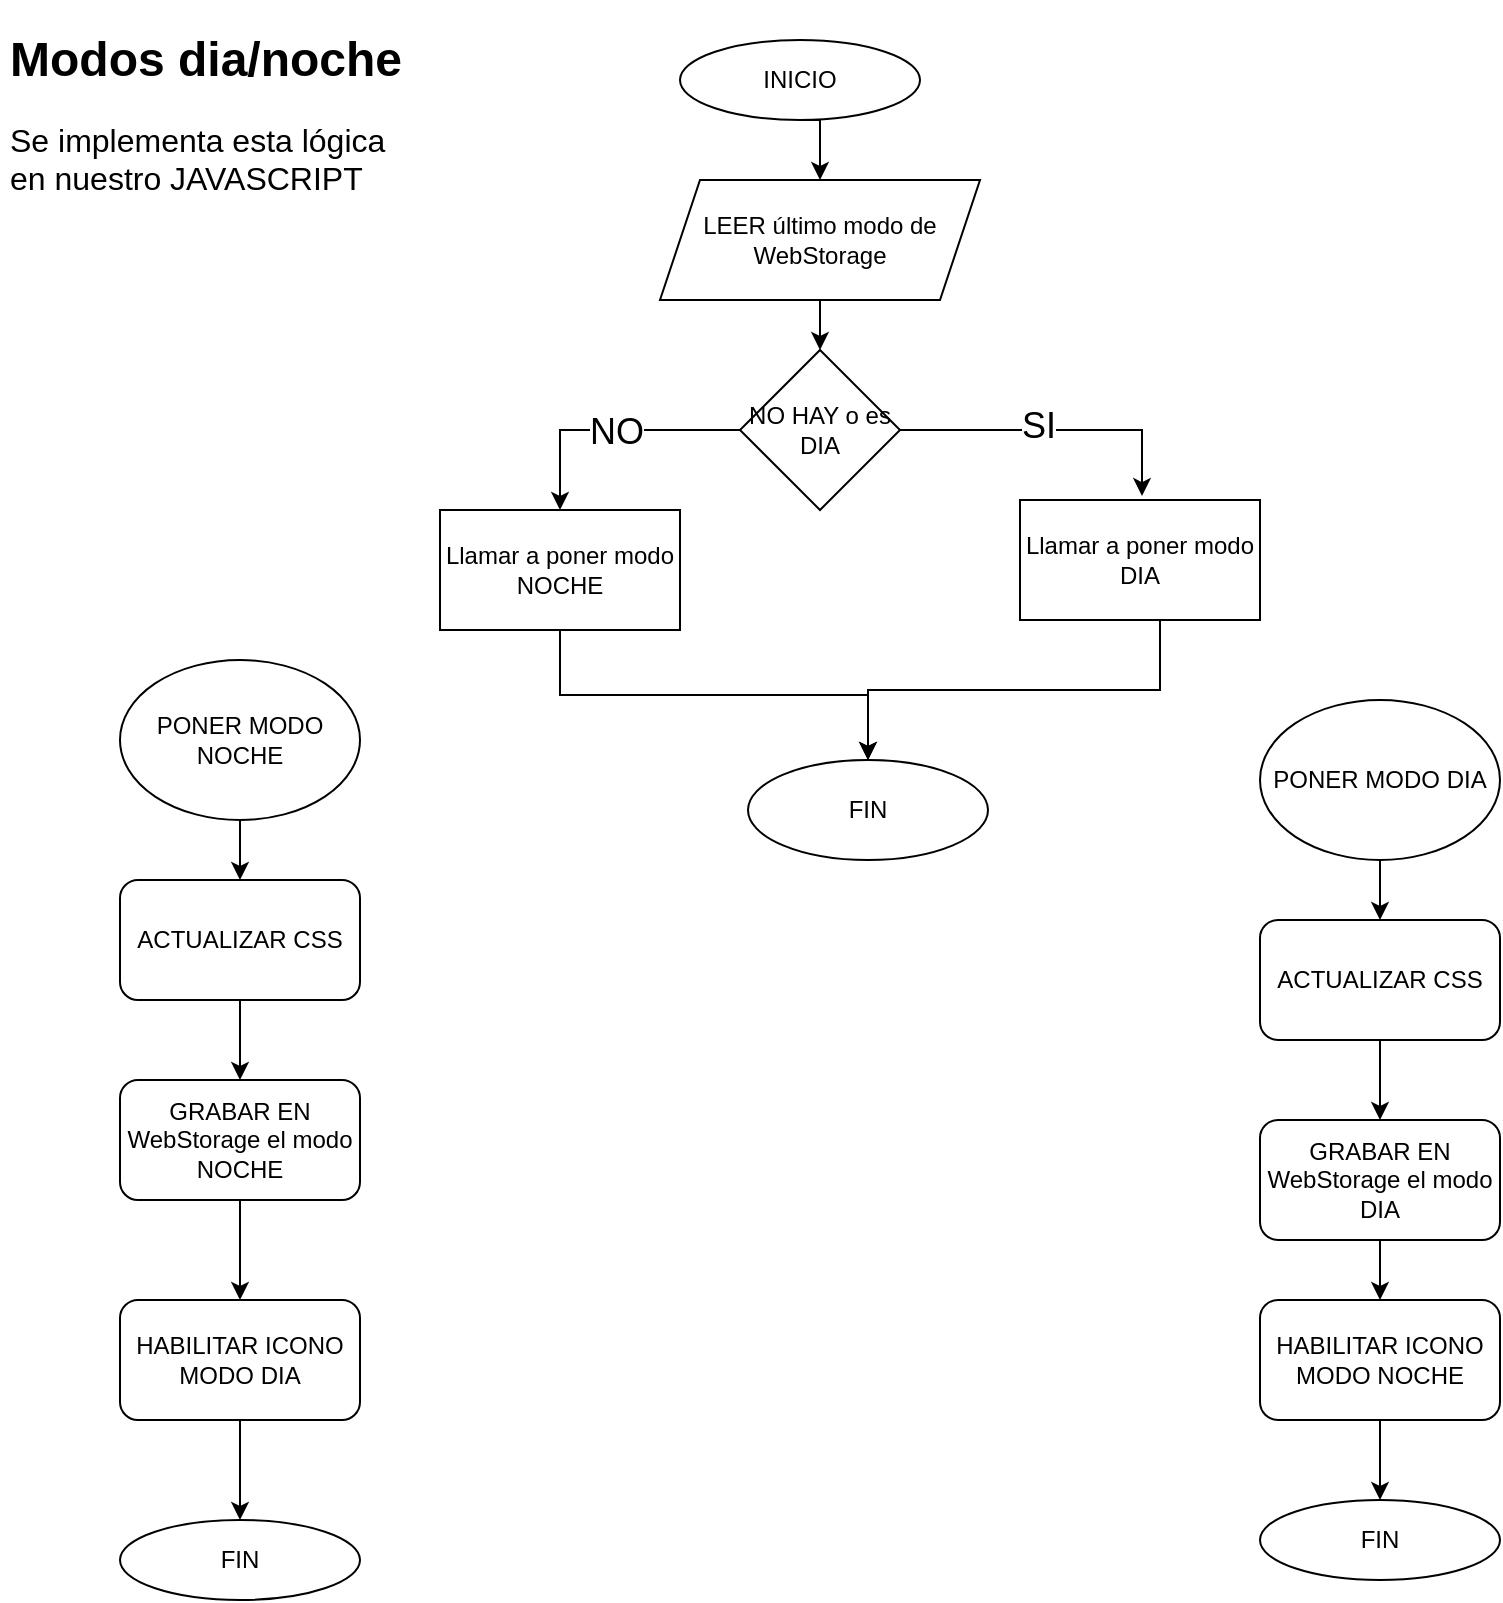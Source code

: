 <mxfile version="21.2.1" type="device">
  <diagram id="C5RBs43oDa-KdzZeNtuy" name="Page-1">
    <mxGraphModel dx="880" dy="572" grid="1" gridSize="10" guides="1" tooltips="1" connect="1" arrows="1" fold="1" page="1" pageScale="1" pageWidth="827" pageHeight="1169" math="0" shadow="0">
      <root>
        <mxCell id="WIyWlLk6GJQsqaUBKTNV-0" />
        <mxCell id="WIyWlLk6GJQsqaUBKTNV-1" parent="WIyWlLk6GJQsqaUBKTNV-0" />
        <mxCell id="gomDDEnituQJOHSmRIlt-1" style="edgeStyle=orthogonalEdgeStyle;rounded=0;orthogonalLoop=1;jettySize=auto;html=1;entryX=0.5;entryY=0;entryDx=0;entryDy=0;" edge="1" parent="WIyWlLk6GJQsqaUBKTNV-1" target="gomDDEnituQJOHSmRIlt-0">
          <mxGeometry relative="1" as="geometry">
            <mxPoint x="440" y="80" as="sourcePoint" />
          </mxGeometry>
        </mxCell>
        <mxCell id="gomDDEnituQJOHSmRIlt-49" style="edgeStyle=elbowEdgeStyle;rounded=0;orthogonalLoop=1;jettySize=auto;elbow=vertical;html=1;entryX=0.5;entryY=0;entryDx=0;entryDy=0;" edge="1" parent="WIyWlLk6GJQsqaUBKTNV-1" source="gomDDEnituQJOHSmRIlt-0" target="gomDDEnituQJOHSmRIlt-47">
          <mxGeometry relative="1" as="geometry" />
        </mxCell>
        <mxCell id="gomDDEnituQJOHSmRIlt-0" value="LEER último modo de WebStorage" style="shape=parallelogram;perimeter=parallelogramPerimeter;whiteSpace=wrap;html=1;fixedSize=1;" vertex="1" parent="WIyWlLk6GJQsqaUBKTNV-1">
          <mxGeometry x="370" y="110" width="160" height="60" as="geometry" />
        </mxCell>
        <mxCell id="gomDDEnituQJOHSmRIlt-7" value="FIN" style="ellipse;whiteSpace=wrap;html=1;" vertex="1" parent="WIyWlLk6GJQsqaUBKTNV-1">
          <mxGeometry x="414" y="400" width="120" height="50" as="geometry" />
        </mxCell>
        <mxCell id="gomDDEnituQJOHSmRIlt-8" value="INICIO" style="ellipse;whiteSpace=wrap;html=1;" vertex="1" parent="WIyWlLk6GJQsqaUBKTNV-1">
          <mxGeometry x="380" y="40" width="120" height="40" as="geometry" />
        </mxCell>
        <mxCell id="gomDDEnituQJOHSmRIlt-30" style="edgeStyle=elbowEdgeStyle;rounded=0;orthogonalLoop=1;jettySize=auto;elbow=vertical;html=1;" edge="1" parent="WIyWlLk6GJQsqaUBKTNV-1" source="gomDDEnituQJOHSmRIlt-26" target="gomDDEnituQJOHSmRIlt-27">
          <mxGeometry relative="1" as="geometry" />
        </mxCell>
        <mxCell id="gomDDEnituQJOHSmRIlt-26" value="PONER MODO DIA" style="ellipse;whiteSpace=wrap;html=1;" vertex="1" parent="WIyWlLk6GJQsqaUBKTNV-1">
          <mxGeometry x="670" y="370" width="120" height="80" as="geometry" />
        </mxCell>
        <mxCell id="gomDDEnituQJOHSmRIlt-31" style="edgeStyle=elbowEdgeStyle;rounded=0;orthogonalLoop=1;jettySize=auto;elbow=vertical;html=1;entryX=0.5;entryY=0;entryDx=0;entryDy=0;" edge="1" parent="WIyWlLk6GJQsqaUBKTNV-1" source="gomDDEnituQJOHSmRIlt-27" target="gomDDEnituQJOHSmRIlt-28">
          <mxGeometry relative="1" as="geometry" />
        </mxCell>
        <mxCell id="gomDDEnituQJOHSmRIlt-27" value="ACTUALIZAR CSS" style="rounded=1;whiteSpace=wrap;html=1;" vertex="1" parent="WIyWlLk6GJQsqaUBKTNV-1">
          <mxGeometry x="670" y="480" width="120" height="60" as="geometry" />
        </mxCell>
        <mxCell id="gomDDEnituQJOHSmRIlt-32" style="edgeStyle=elbowEdgeStyle;rounded=0;orthogonalLoop=1;jettySize=auto;elbow=vertical;html=1;" edge="1" parent="WIyWlLk6GJQsqaUBKTNV-1" source="gomDDEnituQJOHSmRIlt-28" target="gomDDEnituQJOHSmRIlt-55">
          <mxGeometry relative="1" as="geometry">
            <mxPoint x="730" y="670" as="targetPoint" />
          </mxGeometry>
        </mxCell>
        <mxCell id="gomDDEnituQJOHSmRIlt-28" value="GRABAR EN WebStorage el modo DIA" style="rounded=1;whiteSpace=wrap;html=1;" vertex="1" parent="WIyWlLk6GJQsqaUBKTNV-1">
          <mxGeometry x="670" y="580" width="120" height="60" as="geometry" />
        </mxCell>
        <mxCell id="gomDDEnituQJOHSmRIlt-34" style="edgeStyle=elbowEdgeStyle;rounded=0;orthogonalLoop=1;jettySize=auto;elbow=vertical;html=1;entryX=0.5;entryY=0;entryDx=0;entryDy=0;" edge="1" parent="WIyWlLk6GJQsqaUBKTNV-1" source="gomDDEnituQJOHSmRIlt-55" target="gomDDEnituQJOHSmRIlt-33">
          <mxGeometry relative="1" as="geometry">
            <mxPoint x="730" y="730" as="sourcePoint" />
          </mxGeometry>
        </mxCell>
        <mxCell id="gomDDEnituQJOHSmRIlt-33" value="FIN" style="ellipse;whiteSpace=wrap;html=1;" vertex="1" parent="WIyWlLk6GJQsqaUBKTNV-1">
          <mxGeometry x="670" y="770" width="120" height="40" as="geometry" />
        </mxCell>
        <mxCell id="gomDDEnituQJOHSmRIlt-36" style="edgeStyle=elbowEdgeStyle;rounded=0;orthogonalLoop=1;jettySize=auto;elbow=vertical;html=1;" edge="1" parent="WIyWlLk6GJQsqaUBKTNV-1" source="gomDDEnituQJOHSmRIlt-37" target="gomDDEnituQJOHSmRIlt-39">
          <mxGeometry relative="1" as="geometry" />
        </mxCell>
        <mxCell id="gomDDEnituQJOHSmRIlt-37" value="PONER MODO NOCHE" style="ellipse;whiteSpace=wrap;html=1;" vertex="1" parent="WIyWlLk6GJQsqaUBKTNV-1">
          <mxGeometry x="100" y="350" width="120" height="80" as="geometry" />
        </mxCell>
        <mxCell id="gomDDEnituQJOHSmRIlt-38" style="edgeStyle=elbowEdgeStyle;rounded=0;orthogonalLoop=1;jettySize=auto;elbow=vertical;html=1;entryX=0.5;entryY=0;entryDx=0;entryDy=0;" edge="1" parent="WIyWlLk6GJQsqaUBKTNV-1" source="gomDDEnituQJOHSmRIlt-39" target="gomDDEnituQJOHSmRIlt-41">
          <mxGeometry relative="1" as="geometry" />
        </mxCell>
        <mxCell id="gomDDEnituQJOHSmRIlt-39" value="ACTUALIZAR CSS" style="rounded=1;whiteSpace=wrap;html=1;" vertex="1" parent="WIyWlLk6GJQsqaUBKTNV-1">
          <mxGeometry x="100" y="460" width="120" height="60" as="geometry" />
        </mxCell>
        <mxCell id="gomDDEnituQJOHSmRIlt-40" style="edgeStyle=elbowEdgeStyle;rounded=0;orthogonalLoop=1;jettySize=auto;elbow=vertical;html=1;entryX=0.5;entryY=0;entryDx=0;entryDy=0;" edge="1" parent="WIyWlLk6GJQsqaUBKTNV-1" source="gomDDEnituQJOHSmRIlt-41" target="gomDDEnituQJOHSmRIlt-53">
          <mxGeometry relative="1" as="geometry">
            <mxPoint x="160" y="650" as="targetPoint" />
          </mxGeometry>
        </mxCell>
        <mxCell id="gomDDEnituQJOHSmRIlt-41" value="GRABAR EN WebStorage el modo NOCHE" style="rounded=1;whiteSpace=wrap;html=1;" vertex="1" parent="WIyWlLk6GJQsqaUBKTNV-1">
          <mxGeometry x="100" y="560" width="120" height="60" as="geometry" />
        </mxCell>
        <mxCell id="gomDDEnituQJOHSmRIlt-42" style="edgeStyle=elbowEdgeStyle;rounded=0;orthogonalLoop=1;jettySize=auto;elbow=vertical;html=1;exitX=0.5;exitY=1;exitDx=0;exitDy=0;" edge="1" parent="WIyWlLk6GJQsqaUBKTNV-1" source="gomDDEnituQJOHSmRIlt-53" target="gomDDEnituQJOHSmRIlt-44">
          <mxGeometry relative="1" as="geometry">
            <mxPoint x="160" y="740" as="sourcePoint" />
            <mxPoint x="160" y="780" as="targetPoint" />
          </mxGeometry>
        </mxCell>
        <mxCell id="gomDDEnituQJOHSmRIlt-44" value="FIN" style="ellipse;whiteSpace=wrap;html=1;" vertex="1" parent="WIyWlLk6GJQsqaUBKTNV-1">
          <mxGeometry x="100" y="780" width="120" height="40" as="geometry" />
        </mxCell>
        <mxCell id="gomDDEnituQJOHSmRIlt-58" style="edgeStyle=elbowEdgeStyle;rounded=0;orthogonalLoop=1;jettySize=auto;elbow=vertical;html=1;entryX=0.425;entryY=-0.033;entryDx=0;entryDy=0;entryPerimeter=0;" edge="1" parent="WIyWlLk6GJQsqaUBKTNV-1" source="gomDDEnituQJOHSmRIlt-47">
          <mxGeometry relative="1" as="geometry">
            <mxPoint x="611" y="268.02" as="targetPoint" />
            <Array as="points">
              <mxPoint x="550" y="235" />
            </Array>
          </mxGeometry>
        </mxCell>
        <mxCell id="gomDDEnituQJOHSmRIlt-59" value="&lt;font style=&quot;font-size: 18px;&quot;&gt;SI&lt;/font&gt;" style="edgeLabel;html=1;align=center;verticalAlign=middle;resizable=0;points=[];" vertex="1" connectable="0" parent="gomDDEnituQJOHSmRIlt-58">
          <mxGeometry x="-0.104" y="2" relative="1" as="geometry">
            <mxPoint as="offset" />
          </mxGeometry>
        </mxCell>
        <mxCell id="gomDDEnituQJOHSmRIlt-63" style="edgeStyle=elbowEdgeStyle;rounded=0;orthogonalLoop=1;jettySize=auto;elbow=vertical;html=1;entryX=0.5;entryY=0;entryDx=0;entryDy=0;" edge="1" parent="WIyWlLk6GJQsqaUBKTNV-1" source="gomDDEnituQJOHSmRIlt-47" target="gomDDEnituQJOHSmRIlt-62">
          <mxGeometry relative="1" as="geometry">
            <Array as="points">
              <mxPoint x="320" y="235" />
            </Array>
          </mxGeometry>
        </mxCell>
        <mxCell id="gomDDEnituQJOHSmRIlt-65" value="&lt;span style=&quot;font-size: 18px;&quot;&gt;NO&lt;/span&gt;" style="edgeLabel;html=1;align=center;verticalAlign=middle;resizable=0;points=[];" vertex="1" connectable="0" parent="gomDDEnituQJOHSmRIlt-63">
          <mxGeometry x="-0.046" y="1" relative="1" as="geometry">
            <mxPoint as="offset" />
          </mxGeometry>
        </mxCell>
        <mxCell id="gomDDEnituQJOHSmRIlt-47" value="NO HAY o es DIA" style="rhombus;whiteSpace=wrap;html=1;" vertex="1" parent="WIyWlLk6GJQsqaUBKTNV-1">
          <mxGeometry x="410" y="195" width="80" height="80" as="geometry" />
        </mxCell>
        <mxCell id="gomDDEnituQJOHSmRIlt-52" style="edgeStyle=elbowEdgeStyle;rounded=0;orthogonalLoop=1;jettySize=auto;elbow=vertical;html=1;entryX=0.5;entryY=0;entryDx=0;entryDy=0;" edge="1" parent="WIyWlLk6GJQsqaUBKTNV-1">
          <mxGeometry relative="1" as="geometry">
            <mxPoint x="620" y="330" as="sourcePoint" />
            <mxPoint x="474" y="400" as="targetPoint" />
          </mxGeometry>
        </mxCell>
        <mxCell id="gomDDEnituQJOHSmRIlt-53" value="HABILITAR ICONO MODO DIA" style="rounded=1;whiteSpace=wrap;html=1;" vertex="1" parent="WIyWlLk6GJQsqaUBKTNV-1">
          <mxGeometry x="100" y="670" width="120" height="60" as="geometry" />
        </mxCell>
        <mxCell id="gomDDEnituQJOHSmRIlt-54" style="edgeStyle=elbowEdgeStyle;rounded=0;orthogonalLoop=1;jettySize=auto;elbow=vertical;html=1;entryX=0.5;entryY=0;entryDx=0;entryDy=0;" edge="1" parent="WIyWlLk6GJQsqaUBKTNV-1" source="gomDDEnituQJOHSmRIlt-53" target="gomDDEnituQJOHSmRIlt-53">
          <mxGeometry relative="1" as="geometry" />
        </mxCell>
        <mxCell id="gomDDEnituQJOHSmRIlt-55" value="HABILITAR ICONO MODO NOCHE" style="rounded=1;whiteSpace=wrap;html=1;" vertex="1" parent="WIyWlLk6GJQsqaUBKTNV-1">
          <mxGeometry x="670" y="670" width="120" height="60" as="geometry" />
        </mxCell>
        <mxCell id="gomDDEnituQJOHSmRIlt-61" value="Llamar a poner modo DIA" style="rounded=0;whiteSpace=wrap;html=1;" vertex="1" parent="WIyWlLk6GJQsqaUBKTNV-1">
          <mxGeometry x="550" y="270" width="120" height="60" as="geometry" />
        </mxCell>
        <mxCell id="gomDDEnituQJOHSmRIlt-64" style="edgeStyle=elbowEdgeStyle;rounded=0;orthogonalLoop=1;jettySize=auto;elbow=vertical;html=1;entryX=0.5;entryY=0;entryDx=0;entryDy=0;" edge="1" parent="WIyWlLk6GJQsqaUBKTNV-1" source="gomDDEnituQJOHSmRIlt-62">
          <mxGeometry relative="1" as="geometry">
            <mxPoint x="474" y="400" as="targetPoint" />
          </mxGeometry>
        </mxCell>
        <mxCell id="gomDDEnituQJOHSmRIlt-62" value="Llamar a poner modo NOCHE" style="rounded=0;whiteSpace=wrap;html=1;" vertex="1" parent="WIyWlLk6GJQsqaUBKTNV-1">
          <mxGeometry x="260" y="275" width="120" height="60" as="geometry" />
        </mxCell>
        <mxCell id="gomDDEnituQJOHSmRIlt-66" value="&lt;h1&gt;Modos dia/noche&lt;/h1&gt;&lt;p&gt;&lt;font style=&quot;font-size: 16px;&quot;&gt;Se implementa esta lógica en nuestro JAVASCRIPT&lt;/font&gt;&lt;/p&gt;" style="text;html=1;strokeColor=none;fillColor=none;spacing=5;spacingTop=-20;whiteSpace=wrap;overflow=hidden;rounded=0;" vertex="1" parent="WIyWlLk6GJQsqaUBKTNV-1">
          <mxGeometry x="40" y="30" width="215" height="120" as="geometry" />
        </mxCell>
      </root>
    </mxGraphModel>
  </diagram>
</mxfile>
